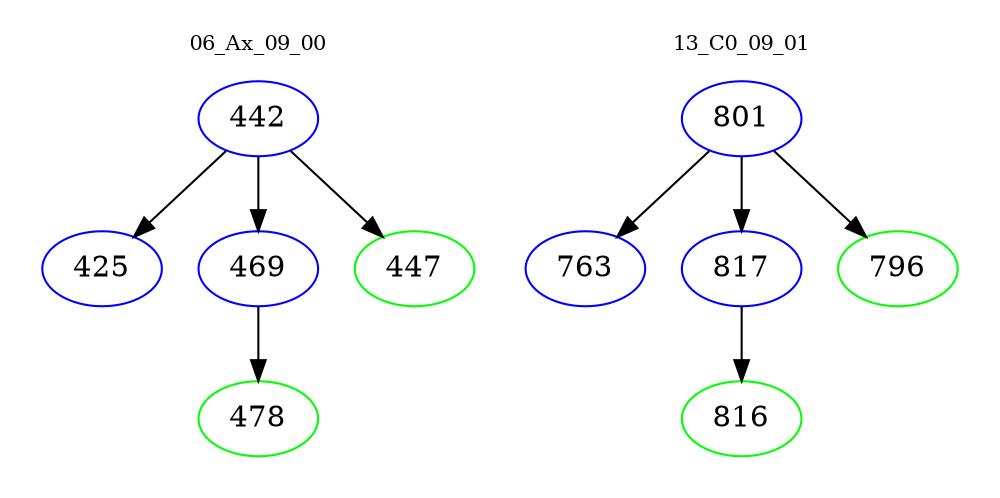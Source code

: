 digraph{
subgraph cluster_0 {
color = white
label = "06_Ax_09_00";
fontsize=10;
T0_442 [label="442", color="blue"]
T0_442 -> T0_425 [color="black"]
T0_425 [label="425", color="blue"]
T0_442 -> T0_469 [color="black"]
T0_469 [label="469", color="blue"]
T0_469 -> T0_478 [color="black"]
T0_478 [label="478", color="green"]
T0_442 -> T0_447 [color="black"]
T0_447 [label="447", color="green"]
}
subgraph cluster_1 {
color = white
label = "13_C0_09_01";
fontsize=10;
T1_801 [label="801", color="blue"]
T1_801 -> T1_763 [color="black"]
T1_763 [label="763", color="blue"]
T1_801 -> T1_817 [color="black"]
T1_817 [label="817", color="blue"]
T1_817 -> T1_816 [color="black"]
T1_816 [label="816", color="green"]
T1_801 -> T1_796 [color="black"]
T1_796 [label="796", color="green"]
}
}

